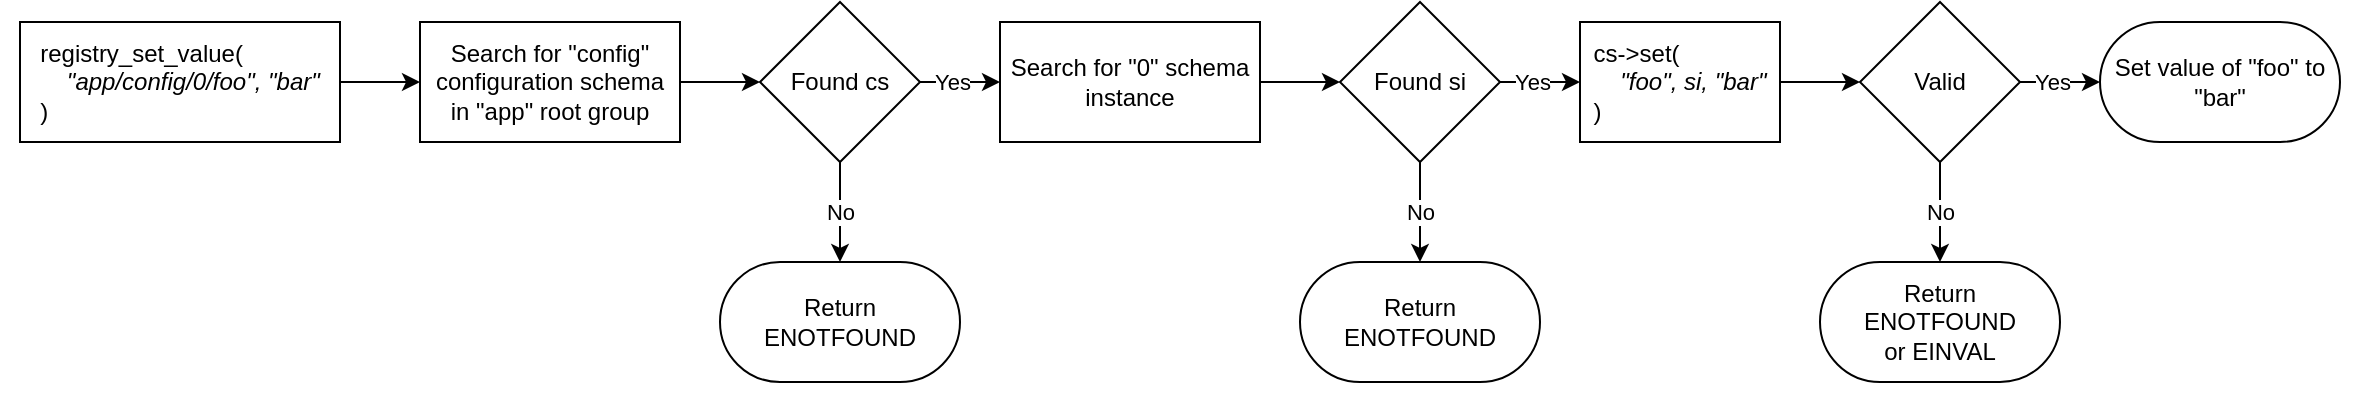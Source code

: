<mxfile>
    <diagram id="fjN8D4Odn0497USpxgly" name="Page-1">
        <mxGraphModel dx="2543" dy="782" grid="1" gridSize="10" guides="1" tooltips="1" connect="1" arrows="1" fold="1" page="1" pageScale="1" pageWidth="1169" pageHeight="827" background="#FFFFFF" math="0" shadow="0">
            <root>
                <mxCell id="0"/>
                <mxCell id="1" parent="0"/>
                <mxCell id="274" value="" style="rounded=0;whiteSpace=wrap;html=1;strokeColor=none;" parent="1" vertex="1">
                    <mxGeometry x="-1160" y="20" width="1180" height="200" as="geometry"/>
                </mxCell>
                <mxCell id="181" value="&lt;div style=&quot;text-align: left&quot;&gt;&lt;span&gt;registry_set_value(&lt;/span&gt;&lt;/div&gt;&lt;div style=&quot;text-align: left&quot;&gt;&lt;span&gt;&lt;i&gt;&amp;nbsp; &amp;nbsp; &quot;app/config/0/foo&quot;, &quot;bar&quot;&lt;/i&gt;&lt;/span&gt;&lt;/div&gt;&lt;div style=&quot;text-align: left&quot;&gt;&lt;span&gt;)&lt;/span&gt;&lt;/div&gt;" style="rounded=0;whiteSpace=wrap;html=1;" parent="1" vertex="1">
                    <mxGeometry x="-1150" y="30" width="160" height="60" as="geometry"/>
                </mxCell>
                <mxCell id="213" style="edgeStyle=elbowEdgeStyle;rounded=0;html=1;" parent="1" source="181" target="215" edge="1">
                    <mxGeometry relative="1" as="geometry">
                        <mxPoint x="-713" y="240" as="sourcePoint"/>
                    </mxGeometry>
                </mxCell>
                <mxCell id="214" style="edgeStyle=elbowEdgeStyle;rounded=0;html=1;" parent="1" source="215" target="218" edge="1">
                    <mxGeometry relative="1" as="geometry">
                        <mxPoint x="-779" y="379" as="targetPoint"/>
                    </mxGeometry>
                </mxCell>
                <mxCell id="215" value="Search for &quot;config&quot; configuration schema&lt;br&gt;in &quot;app&quot; root group" style="rounded=0;whiteSpace=wrap;html=1;" parent="1" vertex="1">
                    <mxGeometry x="-950" y="30" width="130" height="60" as="geometry"/>
                </mxCell>
                <mxCell id="216" value="No" style="edgeStyle=elbowEdgeStyle;rounded=0;html=1;" parent="1" source="218" target="219" edge="1">
                    <mxGeometry relative="1" as="geometry">
                        <mxPoint x="-679" y="419" as="targetPoint"/>
                        <mxPoint as="offset"/>
                    </mxGeometry>
                </mxCell>
                <mxCell id="217" value="Yes" style="edgeStyle=elbowEdgeStyle;rounded=0;html=1;" parent="1" source="218" target="228" edge="1">
                    <mxGeometry x="-0.2" relative="1" as="geometry">
                        <mxPoint x="-779" y="489" as="targetPoint"/>
                        <mxPoint as="offset"/>
                    </mxGeometry>
                </mxCell>
                <mxCell id="218" value="Found cs" style="rhombus;whiteSpace=wrap;html=1;" parent="1" vertex="1">
                    <mxGeometry x="-780" y="20" width="80" height="80" as="geometry"/>
                </mxCell>
                <mxCell id="219" value="Return&lt;br&gt;ENOTFOUND" style="rounded=1;whiteSpace=wrap;html=1;arcSize=50;" parent="1" vertex="1">
                    <mxGeometry x="-800" y="150" width="120" height="60" as="geometry"/>
                </mxCell>
                <mxCell id="220" style="edgeStyle=elbowEdgeStyle;rounded=0;html=1;" parent="1" source="221" target="226" edge="1">
                    <mxGeometry relative="1" as="geometry"/>
                </mxCell>
                <mxCell id="221" value="&lt;div style=&quot;text-align: left&quot;&gt;&lt;span&gt;cs-&amp;gt;set(&lt;/span&gt;&lt;/div&gt;&lt;div style=&quot;text-align: left&quot;&gt;&lt;span&gt;&lt;i&gt;&amp;nbsp; &amp;nbsp; &quot;foo&quot;, si, &quot;bar&quot;&lt;/i&gt;&lt;/span&gt;&lt;/div&gt;&lt;div style=&quot;text-align: left&quot;&gt;&lt;span&gt;)&lt;/span&gt;&lt;/div&gt;" style="rounded=0;whiteSpace=wrap;html=1;" parent="1" vertex="1">
                    <mxGeometry x="-370" y="30" width="100" height="60" as="geometry"/>
                </mxCell>
                <mxCell id="222" value="No" style="edgeStyle=elbowEdgeStyle;rounded=0;html=1;" parent="1" source="226" target="223" edge="1">
                    <mxGeometry relative="1" as="geometry">
                        <mxPoint x="-874" y="739" as="sourcePoint"/>
                        <mxPoint x="-814" y="739" as="targetPoint"/>
                        <mxPoint as="offset"/>
                    </mxGeometry>
                </mxCell>
                <mxCell id="223" value="Return&lt;br&gt;ENOTFOUND&lt;br&gt;or EINVAL" style="rounded=1;whiteSpace=wrap;html=1;arcSize=50;" parent="1" vertex="1">
                    <mxGeometry x="-250" y="150" width="120" height="60" as="geometry"/>
                </mxCell>
                <mxCell id="224" value="Yes" style="edgeStyle=elbowEdgeStyle;rounded=0;html=1;" parent="1" source="226" target="225" edge="1">
                    <mxGeometry x="-0.2" relative="1" as="geometry">
                        <mxPoint x="-994" y="889" as="sourcePoint"/>
                        <mxPoint x="-934" y="889" as="targetPoint"/>
                        <mxPoint as="offset"/>
                    </mxGeometry>
                </mxCell>
                <mxCell id="225" value="Set value of &quot;foo&quot; to &quot;bar&quot;" style="rounded=1;whiteSpace=wrap;html=1;arcSize=50;" parent="1" vertex="1">
                    <mxGeometry x="-110" y="30" width="120" height="60" as="geometry"/>
                </mxCell>
                <mxCell id="226" value="Valid" style="rhombus;whiteSpace=wrap;html=1;" parent="1" vertex="1">
                    <mxGeometry x="-230" y="20" width="80" height="80" as="geometry"/>
                </mxCell>
                <mxCell id="227" style="edgeStyle=elbowEdgeStyle;rounded=0;html=1;" parent="1" source="228" target="231" edge="1">
                    <mxGeometry relative="1" as="geometry">
                        <mxPoint x="-779" y="599" as="targetPoint"/>
                    </mxGeometry>
                </mxCell>
                <mxCell id="228" value="Search for &quot;0&quot; schema instance" style="rounded=0;whiteSpace=wrap;html=1;" parent="1" vertex="1">
                    <mxGeometry x="-660" y="30" width="130" height="60" as="geometry"/>
                </mxCell>
                <mxCell id="229" value="No" style="edgeStyle=elbowEdgeStyle;rounded=0;html=1;" parent="1" source="231" target="232" edge="1">
                    <mxGeometry relative="1" as="geometry">
                        <mxPoint x="-679" y="639" as="targetPoint"/>
                        <mxPoint as="offset"/>
                    </mxGeometry>
                </mxCell>
                <mxCell id="230" value="Yes" style="edgeStyle=elbowEdgeStyle;rounded=0;html=1;" parent="1" source="231" target="221" edge="1">
                    <mxGeometry x="-0.2" relative="1" as="geometry">
                        <mxPoint x="-779" y="709" as="targetPoint"/>
                        <mxPoint as="offset"/>
                    </mxGeometry>
                </mxCell>
                <mxCell id="231" value="Found si" style="rhombus;whiteSpace=wrap;html=1;" parent="1" vertex="1">
                    <mxGeometry x="-490" y="20" width="80" height="80" as="geometry"/>
                </mxCell>
                <mxCell id="232" value="Return&lt;br&gt;ENOTFOUND" style="rounded=1;whiteSpace=wrap;html=1;arcSize=50;" parent="1" vertex="1">
                    <mxGeometry x="-510" y="150" width="120" height="60" as="geometry"/>
                </mxCell>
            </root>
        </mxGraphModel>
    </diagram>
</mxfile>